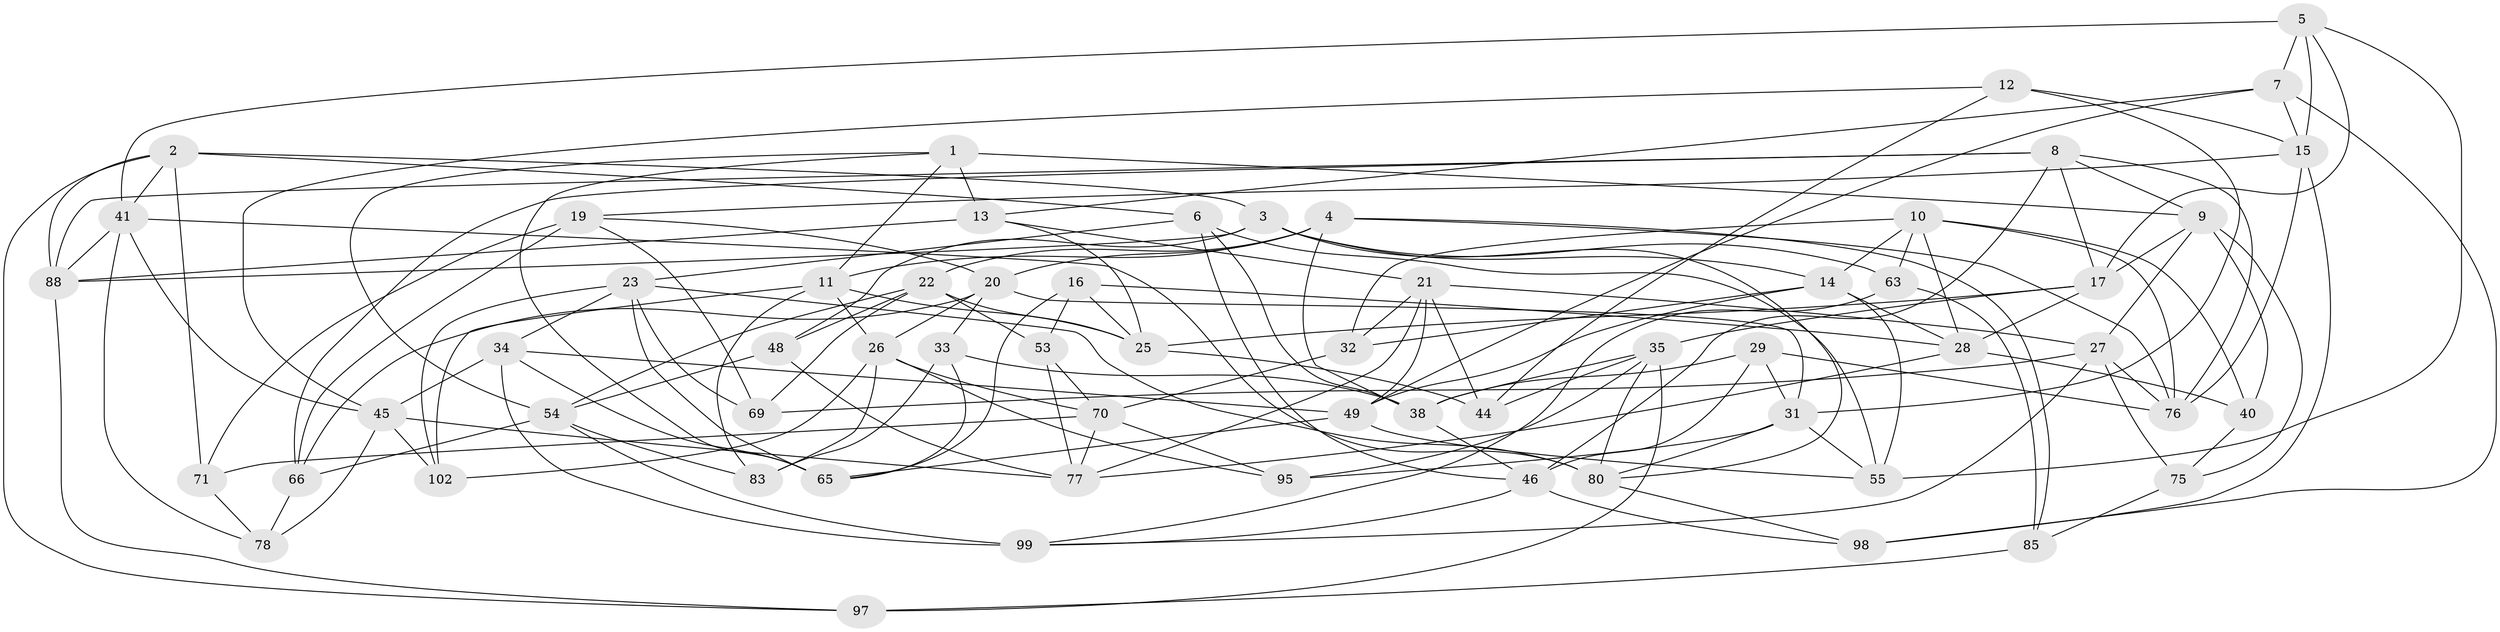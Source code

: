 // original degree distribution, {4: 1.0}
// Generated by graph-tools (version 1.1) at 2025/42/03/06/25 10:42:25]
// undirected, 62 vertices, 161 edges
graph export_dot {
graph [start="1"]
  node [color=gray90,style=filled];
  1 [super="+57"];
  2 [super="+36"];
  3 [super="+58"];
  4 [super="+24"];
  5 [super="+62"];
  6 [super="+73"];
  7 [super="+18"];
  8 [super="+37"];
  9 [super="+89"];
  10 [super="+52"];
  11 [super="+51"];
  12;
  13 [super="+39"];
  14 [super="+101"];
  15 [super="+30"];
  16;
  17 [super="+79"];
  19 [super="+90"];
  20 [super="+50"];
  21 [super="+84"];
  22 [super="+60"];
  23 [super="+47"];
  25 [super="+43"];
  26 [super="+61"];
  27 [super="+42"];
  28 [super="+86"];
  29;
  31 [super="+68"];
  32;
  33;
  34 [super="+59"];
  35 [super="+104"];
  38 [super="+93"];
  40;
  41 [super="+92"];
  44;
  45 [super="+74"];
  46 [super="+67"];
  48;
  49 [super="+64"];
  53;
  54 [super="+56"];
  55 [super="+103"];
  63;
  65 [super="+72"];
  66 [super="+96"];
  69;
  70 [super="+91"];
  71;
  75;
  76 [super="+81"];
  77 [super="+87"];
  78;
  80 [super="+82"];
  83;
  85;
  88 [super="+94"];
  95;
  97;
  98;
  99 [super="+100"];
  102;
  1 -- 65;
  1 -- 13 [weight=2];
  1 -- 9;
  1 -- 11;
  1 -- 54;
  2 -- 3;
  2 -- 41;
  2 -- 97;
  2 -- 71;
  2 -- 6;
  2 -- 88;
  3 -- 48;
  3 -- 63;
  3 -- 14;
  3 -- 80;
  3 -- 88;
  4 -- 20;
  4 -- 85;
  4 -- 76;
  4 -- 11;
  4 -- 22;
  4 -- 38;
  5 -- 17;
  5 -- 41;
  5 -- 7 [weight=2];
  5 -- 55;
  5 -- 15;
  6 -- 55 [weight=2];
  6 -- 38;
  6 -- 46;
  6 -- 23;
  7 -- 49;
  7 -- 98;
  7 -- 15;
  7 -- 13;
  8 -- 66;
  8 -- 17;
  8 -- 9;
  8 -- 88;
  8 -- 76;
  8 -- 46;
  9 -- 40;
  9 -- 17;
  9 -- 75;
  9 -- 27;
  10 -- 32;
  10 -- 40;
  10 -- 28;
  10 -- 63;
  10 -- 14;
  10 -- 76;
  11 -- 102;
  11 -- 83;
  11 -- 25;
  11 -- 26;
  12 -- 44;
  12 -- 31;
  12 -- 15;
  12 -- 45;
  13 -- 88;
  13 -- 25;
  13 -- 21;
  14 -- 32;
  14 -- 49;
  14 -- 55;
  14 -- 28;
  15 -- 19;
  15 -- 98;
  15 -- 76;
  16 -- 53;
  16 -- 25;
  16 -- 65;
  16 -- 28;
  17 -- 35;
  17 -- 25;
  17 -- 28;
  19 -- 71;
  19 -- 20;
  19 -- 66 [weight=2];
  19 -- 69;
  20 -- 33;
  20 -- 31;
  20 -- 66;
  20 -- 26;
  21 -- 27;
  21 -- 44;
  21 -- 32;
  21 -- 49;
  21 -- 77;
  22 -- 53;
  22 -- 54;
  22 -- 25;
  22 -- 48;
  22 -- 69;
  23 -- 34;
  23 -- 102;
  23 -- 80;
  23 -- 65;
  23 -- 69;
  25 -- 44;
  26 -- 83;
  26 -- 102;
  26 -- 70;
  26 -- 95;
  27 -- 69;
  27 -- 75;
  27 -- 76;
  27 -- 99;
  28 -- 40;
  28 -- 77;
  29 -- 46;
  29 -- 76;
  29 -- 31;
  29 -- 38;
  31 -- 95;
  31 -- 80;
  31 -- 55;
  32 -- 70;
  33 -- 38;
  33 -- 83;
  33 -- 65;
  34 -- 99 [weight=2];
  34 -- 65;
  34 -- 49;
  34 -- 45;
  35 -- 95;
  35 -- 38;
  35 -- 44;
  35 -- 97;
  35 -- 80;
  38 -- 46;
  40 -- 75;
  41 -- 88;
  41 -- 45;
  41 -- 80;
  41 -- 78;
  45 -- 102;
  45 -- 77;
  45 -- 78;
  46 -- 98;
  46 -- 99;
  48 -- 77;
  48 -- 54;
  49 -- 65;
  49 -- 55;
  53 -- 77;
  53 -- 70;
  54 -- 99;
  54 -- 83;
  54 -- 66;
  63 -- 85;
  63 -- 99;
  66 -- 78;
  70 -- 95;
  70 -- 71;
  70 -- 77;
  71 -- 78;
  75 -- 85;
  80 -- 98;
  85 -- 97;
  88 -- 97;
}
